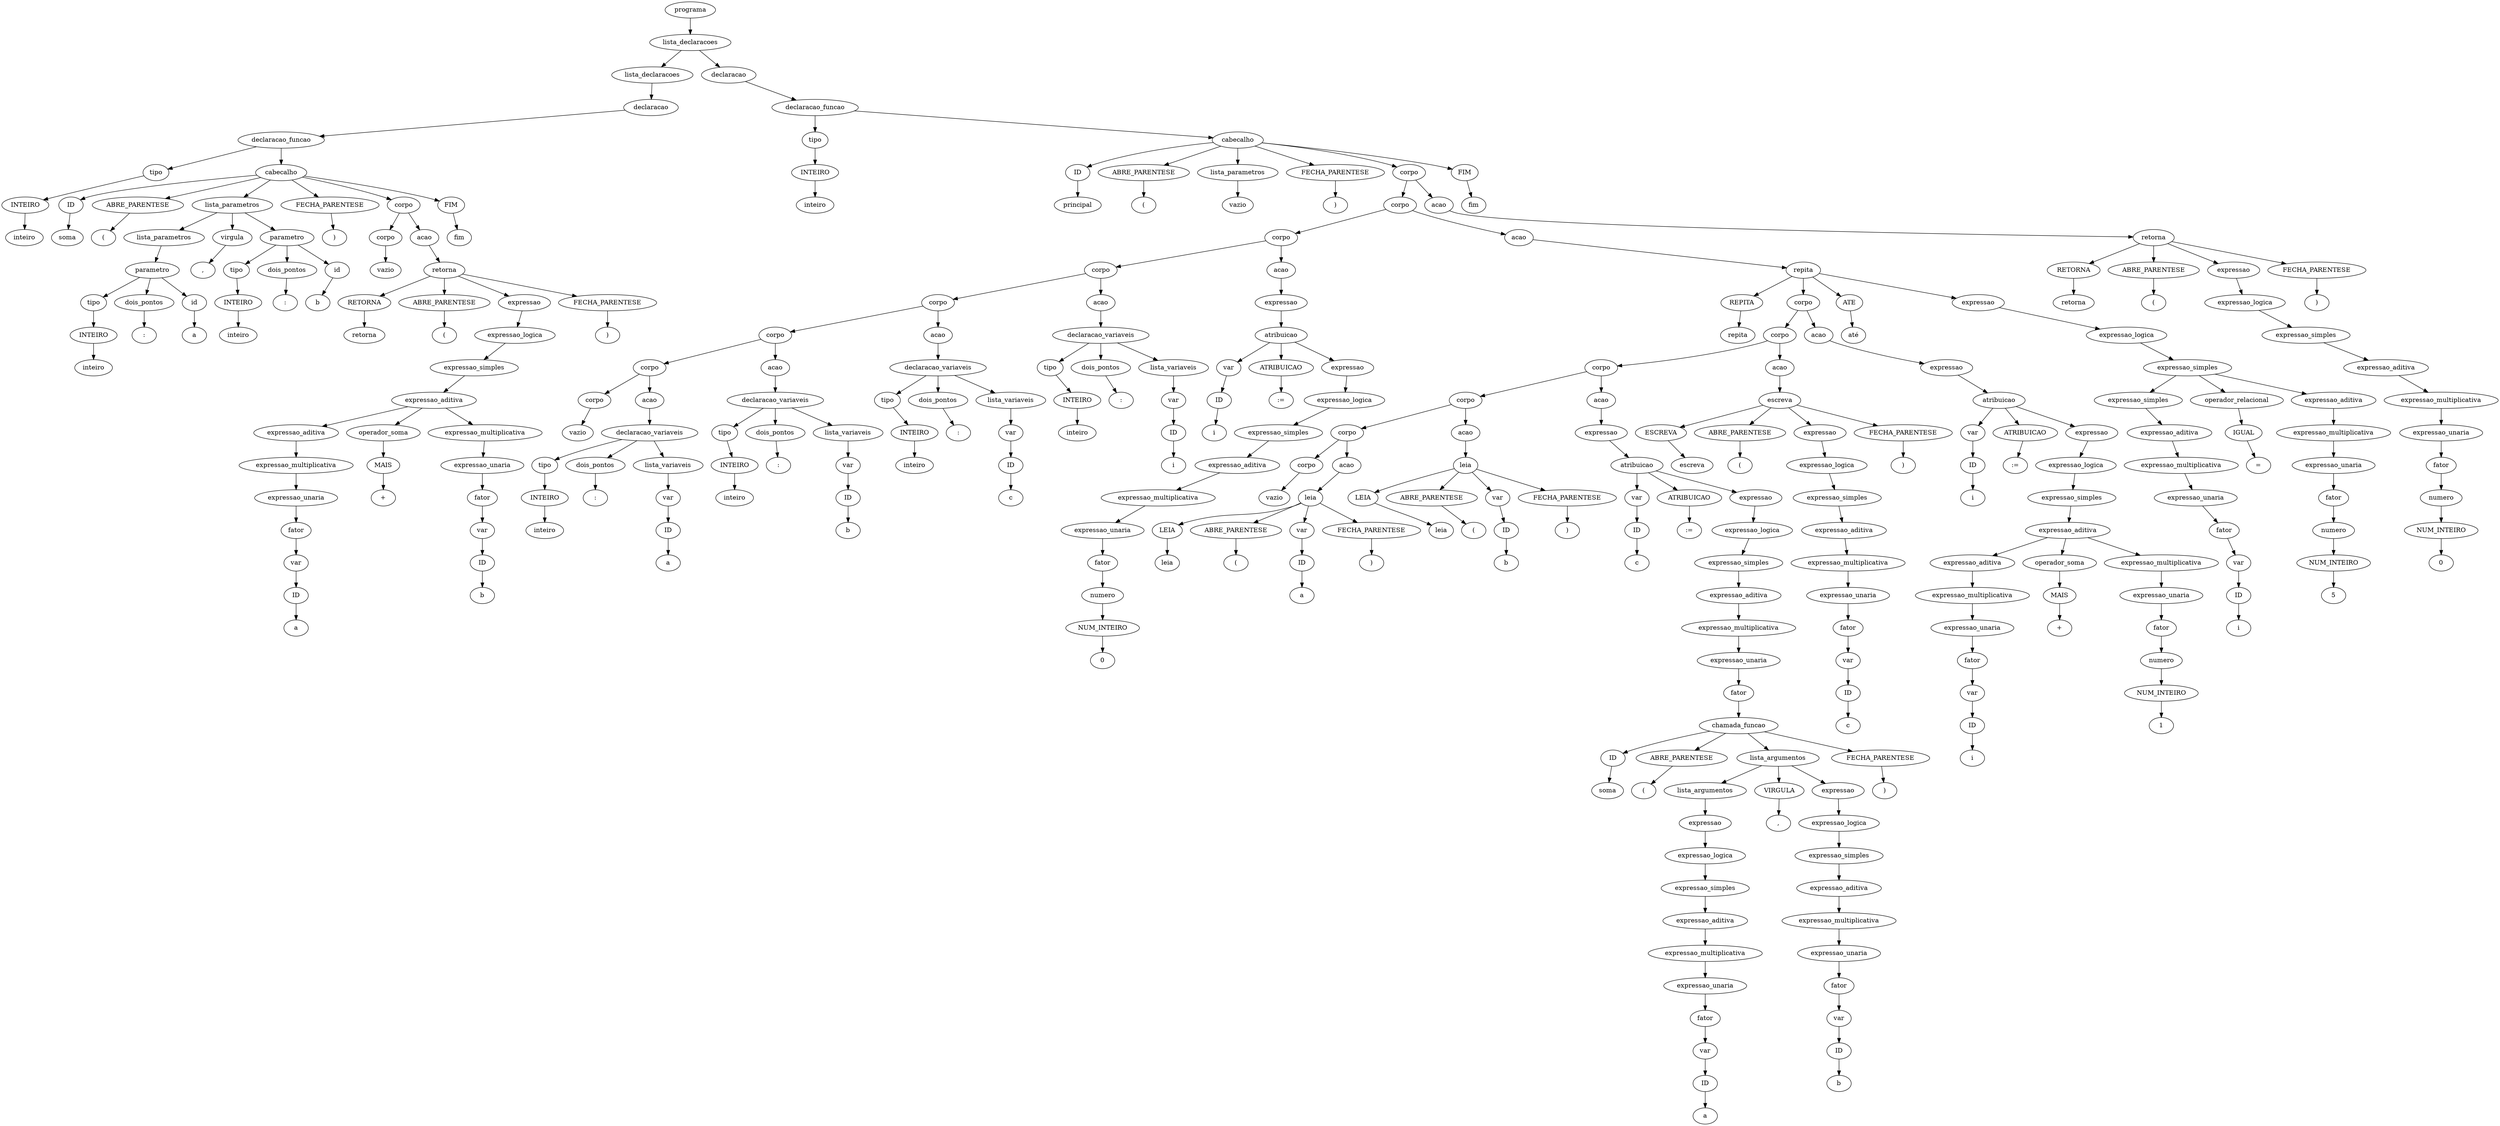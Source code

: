 digraph tree {
    "0x7f6d0280b040" [label="programa"];
    "0x7f6d027a8dc0" [label="lista_declaracoes"];
    "0x7f6d027bf340" [label="lista_declaracoes"];
    "0x7f6d02926490" [label="declaracao"];
    "0x7f6d029264f0" [label="declaracao_funcao"];
    "0x7f6d0280b100" [label="tipo"];
    "0x7f6d0280b0a0" [label="INTEIRO"];
    "0x7f6d027bf520" [label="inteiro"];
    "0x7f6d0279e4c0" [label="cabecalho"];
    "0x7f6d0279ef40" [label="ID"];
    "0x7f6d0279ef70" [label="soma"];
    "0x7f6d0279eb80" [label="ABRE_PARENTESE"];
    "0x7f6d0279ec10" [label="("];
    "0x7f6d027bf3a0" [label="lista_parametros"];
    "0x7f6d027bf430" [label="lista_parametros"];
    "0x7f6d027bf280" [label="parametro"];
    "0x7f6d0277e4c0" [label="tipo"];
    "0x7f6d029264c0" [label="INTEIRO"];
    "0x7f6d027bf5e0" [label="inteiro"];
    "0x7f6d027bf0a0" [label="dois_pontos"];
    "0x7f6d0279e790" [label=":"];
    "0x7f6d0279e400" [label="id"];
    "0x7f6d0279e490" [label="a"];
    "0x7f6d0279e460" [label="virgula"];
    "0x7f6d0279e4f0" [label=","];
    "0x7f6d027bf310" [label="parametro"];
    "0x7f6d0279e520" [label="tipo"];
    "0x7f6d0279e7c0" [label="INTEIRO"];
    "0x7f6d0279e640" [label="inteiro"];
    "0x7f6d027bf370" [label="dois_pontos"];
    "0x7f6d0279e820" [label=":"];
    "0x7f6d0279e7f0" [label="id"];
    "0x7f6d0279e760" [label="b"];
    "0x7f6d0279ec40" [label="FECHA_PARENTESE"];
    "0x7f6d0279efa0" [label=")"];
    "0x7f6d0279edc0" [label="corpo"];
    "0x7f6d0279e700" [label="corpo"];
    "0x7f6d0279e730" [label="vazio"];
    "0x7f6d0279ee20" [label="acao"];
    "0x7f6d0279eaf0" [label="retorna"];
    "0x7f6d0279ea90" [label="RETORNA"];
    "0x7f6d0279ee50" [label="retorna"];
    "0x7f6d0279ee80" [label="ABRE_PARENTESE"];
    "0x7f6d0279eeb0" [label="("];
    "0x7f6d0279ed30" [label="expressao"];
    "0x7f6d0279ed00" [label="expressao_logica"];
    "0x7f6d0279ea60" [label="expressao_simples"];
    "0x7f6d0279eb50" [label="expressao_aditiva"];
    "0x7f6d0279e940" [label="expressao_aditiva"];
    "0x7f6d0279ea30" [label="expressao_multiplicativa"];
    "0x7f6d0279e610" [label="expressao_unaria"];
    "0x7f6d0279e910" [label="fator"];
    "0x7f6d0279e670" [label="var"];
    "0x7f6d0279e5b0" [label="ID"];
    "0x7f6d0279ea00" [label="a"];
    "0x7f6d0279ebb0" [label="operador_soma"];
    "0x7f6d0279e9d0" [label="MAIS"];
    "0x7f6d0279eac0" [label="+"];
    "0x7f6d0279ecd0" [label="expressao_multiplicativa"];
    "0x7f6d0279ebe0" [label="expressao_unaria"];
    "0x7f6d0279eb20" [label="fator"];
    "0x7f6d0279e970" [label="var"];
    "0x7f6d0279e9a0" [label="ID"];
    "0x7f6d0279eca0" [label="b"];
    "0x7f6d0279eee0" [label="FECHA_PARENTESE"];
    "0x7f6d0279ef10" [label=")"];
    "0x7f6d0279efd0" [label="FIM"];
    "0x7f6d027a8040" [label="fim"];
    "0x7f6d0279ed60" [label="declaracao"];
    "0x7f6d027a8070" [label="declaracao_funcao"];
    "0x7f6d0277e4f0" [label="tipo"];
    "0x7f6d0280b070" [label="INTEIRO"];
    "0x7f6d0279e880" [label="inteiro"];
    "0x7f6d02677d60" [label="cabecalho"];
    "0x7f6d026812b0" [label="ID"];
    "0x7f6d026812e0" [label="principal"];
    "0x7f6d02681190" [label="ABRE_PARENTESE"];
    "0x7f6d02681040" [label="("];
    "0x7f6d027a8100" [label="lista_parametros"];
    "0x7f6d0279ed90" [label="vazio"];
    "0x7f6d026810d0" [label="FECHA_PARENTESE"];
    "0x7f6d02681310" [label=")"];
    "0x7f6d026772b0" [label="corpo"];
    "0x7f6d02677e20" [label="corpo"];
    "0x7f6d027a8fd0" [label="corpo"];
    "0x7f6d027a8b50" [label="corpo"];
    "0x7f6d027a8910" [label="corpo"];
    "0x7f6d027a86a0" [label="corpo"];
    "0x7f6d027a8430" [label="corpo"];
    "0x7f6d027a8280" [label="corpo"];
    "0x7f6d0279e580" [label="vazio"];
    "0x7f6d027a82b0" [label="acao"];
    "0x7f6d027a83d0" [label="declaracao_variaveis"];
    "0x7f6d027a80a0" [label="tipo"];
    "0x7f6d027a81c0" [label="INTEIRO"];
    "0x7f6d027a83a0" [label="inteiro"];
    "0x7f6d027a8490" [label="dois_pontos"];
    "0x7f6d027a85b0" [label=":"];
    "0x7f6d027a8400" [label="lista_variaveis"];
    "0x7f6d027a8220" [label="var"];
    "0x7f6d027a8160" [label="ID"];
    "0x7f6d027a84f0" [label="a"];
    "0x7f6d027a8580" [label="acao"];
    "0x7f6d027a8640" [label="declaracao_variaveis"];
    "0x7f6d0279ec70" [label="tipo"];
    "0x7f6d027a8250" [label="INTEIRO"];
    "0x7f6d027a85e0" [label="inteiro"];
    "0x7f6d027a8700" [label="dois_pontos"];
    "0x7f6d027a8820" [label=":"];
    "0x7f6d027a8670" [label="lista_variaveis"];
    "0x7f6d027a84c0" [label="var"];
    "0x7f6d027a8460" [label="ID"];
    "0x7f6d027a8760" [label="b"];
    "0x7f6d027a87f0" [label="acao"];
    "0x7f6d027a88b0" [label="declaracao_variaveis"];
    "0x7f6d027a8340" [label="tipo"];
    "0x7f6d027a82e0" [label="INTEIRO"];
    "0x7f6d027a8850" [label="inteiro"];
    "0x7f6d027a8970" [label="dois_pontos"];
    "0x7f6d027a8a90" [label=":"];
    "0x7f6d027a88e0" [label="lista_variaveis"];
    "0x7f6d027a8730" [label="var"];
    "0x7f6d027a86d0" [label="ID"];
    "0x7f6d027a89d0" [label="c"];
    "0x7f6d027a8a60" [label="acao"];
    "0x7f6d027a8af0" [label="declaracao_variaveis"];
    "0x7f6d027a8550" [label="tipo"];
    "0x7f6d027a8310" [label="INTEIRO"];
    "0x7f6d027a8ac0" [label="inteiro"];
    "0x7f6d027a8bb0" [label="dois_pontos"];
    "0x7f6d027a8cd0" [label=":"];
    "0x7f6d027a8b20" [label="lista_variaveis"];
    "0x7f6d027a89a0" [label="var"];
    "0x7f6d027a8940" [label="ID"];
    "0x7f6d027a8c10" [label="i"];
    "0x7f6d027a8f70" [label="acao"];
    "0x7f6d027a8ca0" [label="expressao"];
    "0x7f6d027a8f10" [label="atribuicao"];
    "0x7f6d027a87c0" [label="var"];
    "0x7f6d027a8520" [label="ID"];
    "0x7f6d027a8d00" [label="i"];
    "0x7f6d027a8fa0" [label="ATRIBUICAO"];
    "0x7f6d026f4070" [label=":="];
    "0x7f6d027a8ee0" [label="expressao"];
    "0x7f6d027a8eb0" [label="expressao_logica"];
    "0x7f6d027a8df0" [label="expressao_simples"];
    "0x7f6d027a8d90" [label="expressao_aditiva"];
    "0x7f6d027a8e80" [label="expressao_multiplicativa"];
    "0x7f6d027a8d30" [label="expressao_unaria"];
    "0x7f6d027a8d60" [label="fator"];
    "0x7f6d027a8be0" [label="numero"];
    "0x7f6d027a8b80" [label="NUM_INTEIRO"];
    "0x7f6d027a8e50" [label="0"];
    "0x7f6d027a8e20" [label="acao"];
    "0x7f6d02677dc0" [label="repita"];
    "0x7f6d02677e50" [label="REPITA"];
    "0x7f6d02677df0" [label="repita"];
    "0x7f6d026779a0" [label="corpo"];
    "0x7f6d026f4ac0" [label="corpo"];
    "0x7f6d026f4f10" [label="corpo"];
    "0x7f6d026f44f0" [label="corpo"];
    "0x7f6d026f42e0" [label="corpo"];
    "0x7f6d027a8a00" [label="corpo"];
    "0x7f6d027a8a30" [label="vazio"];
    "0x7f6d026f43a0" [label="acao"];
    "0x7f6d026f41c0" [label="leia"];
    "0x7f6d026f41f0" [label="LEIA"];
    "0x7f6d026f43d0" [label="leia"];
    "0x7f6d026f4400" [label="ABRE_PARENTESE"];
    "0x7f6d026f4430" [label="("];
    "0x7f6d026f40a0" [label="var"];
    "0x7f6d026f4040" [label="ID"];
    "0x7f6d026f42b0" [label="a"];
    "0x7f6d026f4460" [label="FECHA_PARENTESE"];
    "0x7f6d026f4490" [label=")"];
    "0x7f6d026f45e0" [label="acao"];
    "0x7f6d026f4130" [label="leia"];
    "0x7f6d026f4280" [label="LEIA"];
    "0x7f6d026f4610" [label="leia"];
    "0x7f6d026f4640" [label="ABRE_PARENTESE"];
    "0x7f6d026f4670" [label="("];
    "0x7f6d027a8790" [label="var"];
    "0x7f6d027a8c70" [label="ID"];
    "0x7f6d026f44c0" [label="b"];
    "0x7f6d026f46a0" [label="FECHA_PARENTESE"];
    "0x7f6d026f46d0" [label=")"];
    "0x7f6d026f4c70" [label="acao"];
    "0x7f6d026f4580" [label="expressao"];
    "0x7f6d026f4250" [label="atribuicao"];
    "0x7f6d026f4100" [label="var"];
    "0x7f6d026f40d0" [label="ID"];
    "0x7f6d026f4700" [label="c"];
    "0x7f6d026f4d00" [label="ATRIBUICAO"];
    "0x7f6d026f4ee0" [label=":="];
    "0x7f6d026f4220" [label="expressao"];
    "0x7f6d026f4eb0" [label="expressao_logica"];
    "0x7f6d026f4dc0" [label="expressao_simples"];
    "0x7f6d026f4520" [label="expressao_aditiva"];
    "0x7f6d026f4e80" [label="expressao_multiplicativa"];
    "0x7f6d026f4d60" [label="expressao_unaria"];
    "0x7f6d026f4e20" [label="fator"];
    "0x7f6d026f49a0" [label="chamada_funcao"];
    "0x7f6d026f4a30" [label="ID"];
    "0x7f6d026f47f0" [label="soma"];
    "0x7f6d026f4820" [label="ABRE_PARENTESE"];
    "0x7f6d026f4c40" [label="("];
    "0x7f6d026f4c10" [label="lista_argumentos"];
    "0x7f6d026f4940" [label="lista_argumentos"];
    "0x7f6d026f4910" [label="expressao"];
    "0x7f6d026f48e0" [label="expressao_logica"];
    "0x7f6d026f4850" [label="expressao_simples"];
    "0x7f6d026f47c0" [label="expressao_aditiva"];
    "0x7f6d026f48b0" [label="expressao_multiplicativa"];
    "0x7f6d026f4730" [label="expressao_unaria"];
    "0x7f6d026f4790" [label="fator"];
    "0x7f6d026f45b0" [label="var"];
    "0x7f6d026f4550" [label="ID"];
    "0x7f6d026f4880" [label="a"];
    "0x7f6d026f4ca0" [label="VIRGULA"];
    "0x7f6d026f4d30" [label=","];
    "0x7f6d026f4be0" [label="expressao"];
    "0x7f6d026f4bb0" [label="expressao_logica"];
    "0x7f6d026f4b20" [label="expressao_simples"];
    "0x7f6d026f4a90" [label="expressao_aditiva"];
    "0x7f6d026f4b80" [label="expressao_multiplicativa"];
    "0x7f6d026f49d0" [label="expressao_unaria"];
    "0x7f6d026f4a60" [label="fator"];
    "0x7f6d026f4970" [label="var"];
    "0x7f6d026f4a00" [label="ID"];
    "0x7f6d026f4b50" [label="b"];
    "0x7f6d026f4cd0" [label="FECHA_PARENTESE"];
    "0x7f6d026f4e50" [label=")"];
    "0x7f6d026f4df0" [label="acao"];
    "0x7f6d02677100" [label="escreva"];
    "0x7f6d026771c0" [label="ESCREVA"];
    "0x7f6d026773d0" [label="escreva"];
    "0x7f6d02677430" [label="ABRE_PARENTESE"];
    "0x7f6d02677460" [label="("];
    "0x7f6d026770d0" [label="expressao"];
    "0x7f6d026770a0" [label="expressao_logica"];
    "0x7f6d02677070" [label="expressao_simples"];
    "0x7f6d026f4fa0" [label="expressao_aditiva"];
    "0x7f6d026f4160" [label="expressao_multiplicativa"];
    "0x7f6d026f4f40" [label="expressao_unaria"];
    "0x7f6d026f4f70" [label="fator"];
    "0x7f6d026f4370" [label="var"];
    "0x7f6d026f4310" [label="ID"];
    "0x7f6d026f4340" [label="c"];
    "0x7f6d02677490" [label="FECHA_PARENTESE"];
    "0x7f6d026774c0" [label=")"];
    "0x7f6d02677970" [label="acao"];
    "0x7f6d026f4fd0" [label="expressao"];
    "0x7f6d026776a0" [label="atribuicao"];
    "0x7f6d026f4af0" [label="var"];
    "0x7f6d026f4190" [label="ID"];
    "0x7f6d026774f0" [label="i"];
    "0x7f6d02677640" [label="ATRIBUICAO"];
    "0x7f6d02677910" [label=":="];
    "0x7f6d026778e0" [label="expressao"];
    "0x7f6d026778b0" [label="expressao_logica"];
    "0x7f6d02677610" [label="expressao_simples"];
    "0x7f6d02677700" [label="expressao_aditiva"];
    "0x7f6d026771f0" [label="expressao_aditiva"];
    "0x7f6d026775e0" [label="expressao_multiplicativa"];
    "0x7f6d02677520" [label="expressao_unaria"];
    "0x7f6d02677130" [label="fator"];
    "0x7f6d02677310" [label="var"];
    "0x7f6d02677250" [label="ID"];
    "0x7f6d026775b0" [label="i"];
    "0x7f6d02677760" [label="operador_soma"];
    "0x7f6d02677580" [label="MAIS"];
    "0x7f6d02677670" [label="+"];
    "0x7f6d02677880" [label="expressao_multiplicativa"];
    "0x7f6d02677790" [label="expressao_unaria"];
    "0x7f6d026776d0" [label="fator"];
    "0x7f6d02677040" [label="numero"];
    "0x7f6d02677550" [label="NUM_INTEIRO"];
    "0x7f6d02677850" [label="1"];
    "0x7f6d02677e80" [label="ATE"];
    "0x7f6d02677eb0" [label="até"];
    "0x7f6d02677d90" [label="expressao"];
    "0x7f6d02677ac0" [label="expressao_logica"];
    "0x7f6d02677ca0" [label="expressao_simples"];
    "0x7f6d02677a60" [label="expressao_simples"];
    "0x7f6d02677730" [label="expressao_aditiva"];
    "0x7f6d02677190" [label="expressao_multiplicativa"];
    "0x7f6d026779d0" [label="expressao_unaria"];
    "0x7f6d02677940" [label="fator"];
    "0x7f6d026f4d90" [label="var"];
    "0x7f6d026f4760" [label="ID"];
    "0x7f6d02677370" [label="i"];
    "0x7f6d02677a90" [label="operador_relacional"];
    "0x7f6d02677b20" [label="IGUAL"];
    "0x7f6d02677c10" [label="="];
    "0x7f6d02677bb0" [label="expressao_aditiva"];
    "0x7f6d02677d30" [label="expressao_multiplicativa"];
    "0x7f6d02677c40" [label="expressao_unaria"];
    "0x7f6d02677b80" [label="fator"];
    "0x7f6d02677a00" [label="numero"];
    "0x7f6d02677a30" [label="NUM_INTEIRO"];
    "0x7f6d02677d00" [label="5"];
    "0x7f6d02677cd0" [label="acao"];
    "0x7f6d02677fd0" [label="retorna"];
    "0x7f6d026810a0" [label="RETORNA"];
    "0x7f6d026811c0" [label="retorna"];
    "0x7f6d026811f0" [label="ABRE_PARENTESE"];
    "0x7f6d02681220" [label="("];
    "0x7f6d02677fa0" [label="expressao"];
    "0x7f6d02677f70" [label="expressao_logica"];
    "0x7f6d02677f40" [label="expressao_simples"];
    "0x7f6d026777c0" [label="expressao_aditiva"];
    "0x7f6d02677f10" [label="expressao_multiplicativa"];
    "0x7f6d02677be0" [label="expressao_unaria"];
    "0x7f6d02677820" [label="fator"];
    "0x7f6d027a8c40" [label="numero"];
    "0x7f6d027a8f40" [label="NUM_INTEIRO"];
    "0x7f6d02677ee0" [label="0"];
    "0x7f6d02681250" [label="FECHA_PARENTESE"];
    "0x7f6d02681280" [label=")"];
    "0x7f6d02681340" [label="FIM"];
    "0x7f6d02681370" [label="fim"];
    "0x7f6d0280b040" -> "0x7f6d027a8dc0";
    "0x7f6d027a8dc0" -> "0x7f6d027bf340";
    "0x7f6d027a8dc0" -> "0x7f6d0279ed60";
    "0x7f6d027bf340" -> "0x7f6d02926490";
    "0x7f6d02926490" -> "0x7f6d029264f0";
    "0x7f6d029264f0" -> "0x7f6d0280b100";
    "0x7f6d029264f0" -> "0x7f6d0279e4c0";
    "0x7f6d0280b100" -> "0x7f6d0280b0a0";
    "0x7f6d0280b0a0" -> "0x7f6d027bf520";
    "0x7f6d0279e4c0" -> "0x7f6d0279ef40";
    "0x7f6d0279e4c0" -> "0x7f6d0279eb80";
    "0x7f6d0279e4c0" -> "0x7f6d027bf3a0";
    "0x7f6d0279e4c0" -> "0x7f6d0279ec40";
    "0x7f6d0279e4c0" -> "0x7f6d0279edc0";
    "0x7f6d0279e4c0" -> "0x7f6d0279efd0";
    "0x7f6d0279ef40" -> "0x7f6d0279ef70";
    "0x7f6d0279eb80" -> "0x7f6d0279ec10";
    "0x7f6d027bf3a0" -> "0x7f6d027bf430";
    "0x7f6d027bf3a0" -> "0x7f6d0279e460";
    "0x7f6d027bf3a0" -> "0x7f6d027bf310";
    "0x7f6d027bf430" -> "0x7f6d027bf280";
    "0x7f6d027bf280" -> "0x7f6d0277e4c0";
    "0x7f6d027bf280" -> "0x7f6d027bf0a0";
    "0x7f6d027bf280" -> "0x7f6d0279e400";
    "0x7f6d0277e4c0" -> "0x7f6d029264c0";
    "0x7f6d029264c0" -> "0x7f6d027bf5e0";
    "0x7f6d027bf0a0" -> "0x7f6d0279e790";
    "0x7f6d0279e400" -> "0x7f6d0279e490";
    "0x7f6d0279e460" -> "0x7f6d0279e4f0";
    "0x7f6d027bf310" -> "0x7f6d0279e520";
    "0x7f6d027bf310" -> "0x7f6d027bf370";
    "0x7f6d027bf310" -> "0x7f6d0279e7f0";
    "0x7f6d0279e520" -> "0x7f6d0279e7c0";
    "0x7f6d0279e7c0" -> "0x7f6d0279e640";
    "0x7f6d027bf370" -> "0x7f6d0279e820";
    "0x7f6d0279e7f0" -> "0x7f6d0279e760";
    "0x7f6d0279ec40" -> "0x7f6d0279efa0";
    "0x7f6d0279edc0" -> "0x7f6d0279e700";
    "0x7f6d0279edc0" -> "0x7f6d0279ee20";
    "0x7f6d0279e700" -> "0x7f6d0279e730";
    "0x7f6d0279ee20" -> "0x7f6d0279eaf0";
    "0x7f6d0279eaf0" -> "0x7f6d0279ea90";
    "0x7f6d0279eaf0" -> "0x7f6d0279ee80";
    "0x7f6d0279eaf0" -> "0x7f6d0279ed30";
    "0x7f6d0279eaf0" -> "0x7f6d0279eee0";
    "0x7f6d0279ea90" -> "0x7f6d0279ee50";
    "0x7f6d0279ee80" -> "0x7f6d0279eeb0";
    "0x7f6d0279ed30" -> "0x7f6d0279ed00";
    "0x7f6d0279ed00" -> "0x7f6d0279ea60";
    "0x7f6d0279ea60" -> "0x7f6d0279eb50";
    "0x7f6d0279eb50" -> "0x7f6d0279e940";
    "0x7f6d0279eb50" -> "0x7f6d0279ebb0";
    "0x7f6d0279eb50" -> "0x7f6d0279ecd0";
    "0x7f6d0279e940" -> "0x7f6d0279ea30";
    "0x7f6d0279ea30" -> "0x7f6d0279e610";
    "0x7f6d0279e610" -> "0x7f6d0279e910";
    "0x7f6d0279e910" -> "0x7f6d0279e670";
    "0x7f6d0279e670" -> "0x7f6d0279e5b0";
    "0x7f6d0279e5b0" -> "0x7f6d0279ea00";
    "0x7f6d0279ebb0" -> "0x7f6d0279e9d0";
    "0x7f6d0279e9d0" -> "0x7f6d0279eac0";
    "0x7f6d0279ecd0" -> "0x7f6d0279ebe0";
    "0x7f6d0279ebe0" -> "0x7f6d0279eb20";
    "0x7f6d0279eb20" -> "0x7f6d0279e970";
    "0x7f6d0279e970" -> "0x7f6d0279e9a0";
    "0x7f6d0279e9a0" -> "0x7f6d0279eca0";
    "0x7f6d0279eee0" -> "0x7f6d0279ef10";
    "0x7f6d0279efd0" -> "0x7f6d027a8040";
    "0x7f6d0279ed60" -> "0x7f6d027a8070";
    "0x7f6d027a8070" -> "0x7f6d0277e4f0";
    "0x7f6d027a8070" -> "0x7f6d02677d60";
    "0x7f6d0277e4f0" -> "0x7f6d0280b070";
    "0x7f6d0280b070" -> "0x7f6d0279e880";
    "0x7f6d02677d60" -> "0x7f6d026812b0";
    "0x7f6d02677d60" -> "0x7f6d02681190";
    "0x7f6d02677d60" -> "0x7f6d027a8100";
    "0x7f6d02677d60" -> "0x7f6d026810d0";
    "0x7f6d02677d60" -> "0x7f6d026772b0";
    "0x7f6d02677d60" -> "0x7f6d02681340";
    "0x7f6d026812b0" -> "0x7f6d026812e0";
    "0x7f6d02681190" -> "0x7f6d02681040";
    "0x7f6d027a8100" -> "0x7f6d0279ed90";
    "0x7f6d026810d0" -> "0x7f6d02681310";
    "0x7f6d026772b0" -> "0x7f6d02677e20";
    "0x7f6d026772b0" -> "0x7f6d02677cd0";
    "0x7f6d02677e20" -> "0x7f6d027a8fd0";
    "0x7f6d02677e20" -> "0x7f6d027a8e20";
    "0x7f6d027a8fd0" -> "0x7f6d027a8b50";
    "0x7f6d027a8fd0" -> "0x7f6d027a8f70";
    "0x7f6d027a8b50" -> "0x7f6d027a8910";
    "0x7f6d027a8b50" -> "0x7f6d027a8a60";
    "0x7f6d027a8910" -> "0x7f6d027a86a0";
    "0x7f6d027a8910" -> "0x7f6d027a87f0";
    "0x7f6d027a86a0" -> "0x7f6d027a8430";
    "0x7f6d027a86a0" -> "0x7f6d027a8580";
    "0x7f6d027a8430" -> "0x7f6d027a8280";
    "0x7f6d027a8430" -> "0x7f6d027a82b0";
    "0x7f6d027a8280" -> "0x7f6d0279e580";
    "0x7f6d027a82b0" -> "0x7f6d027a83d0";
    "0x7f6d027a83d0" -> "0x7f6d027a80a0";
    "0x7f6d027a83d0" -> "0x7f6d027a8490";
    "0x7f6d027a83d0" -> "0x7f6d027a8400";
    "0x7f6d027a80a0" -> "0x7f6d027a81c0";
    "0x7f6d027a81c0" -> "0x7f6d027a83a0";
    "0x7f6d027a8490" -> "0x7f6d027a85b0";
    "0x7f6d027a8400" -> "0x7f6d027a8220";
    "0x7f6d027a8220" -> "0x7f6d027a8160";
    "0x7f6d027a8160" -> "0x7f6d027a84f0";
    "0x7f6d027a8580" -> "0x7f6d027a8640";
    "0x7f6d027a8640" -> "0x7f6d0279ec70";
    "0x7f6d027a8640" -> "0x7f6d027a8700";
    "0x7f6d027a8640" -> "0x7f6d027a8670";
    "0x7f6d0279ec70" -> "0x7f6d027a8250";
    "0x7f6d027a8250" -> "0x7f6d027a85e0";
    "0x7f6d027a8700" -> "0x7f6d027a8820";
    "0x7f6d027a8670" -> "0x7f6d027a84c0";
    "0x7f6d027a84c0" -> "0x7f6d027a8460";
    "0x7f6d027a8460" -> "0x7f6d027a8760";
    "0x7f6d027a87f0" -> "0x7f6d027a88b0";
    "0x7f6d027a88b0" -> "0x7f6d027a8340";
    "0x7f6d027a88b0" -> "0x7f6d027a8970";
    "0x7f6d027a88b0" -> "0x7f6d027a88e0";
    "0x7f6d027a8340" -> "0x7f6d027a82e0";
    "0x7f6d027a82e0" -> "0x7f6d027a8850";
    "0x7f6d027a8970" -> "0x7f6d027a8a90";
    "0x7f6d027a88e0" -> "0x7f6d027a8730";
    "0x7f6d027a8730" -> "0x7f6d027a86d0";
    "0x7f6d027a86d0" -> "0x7f6d027a89d0";
    "0x7f6d027a8a60" -> "0x7f6d027a8af0";
    "0x7f6d027a8af0" -> "0x7f6d027a8550";
    "0x7f6d027a8af0" -> "0x7f6d027a8bb0";
    "0x7f6d027a8af0" -> "0x7f6d027a8b20";
    "0x7f6d027a8550" -> "0x7f6d027a8310";
    "0x7f6d027a8310" -> "0x7f6d027a8ac0";
    "0x7f6d027a8bb0" -> "0x7f6d027a8cd0";
    "0x7f6d027a8b20" -> "0x7f6d027a89a0";
    "0x7f6d027a89a0" -> "0x7f6d027a8940";
    "0x7f6d027a8940" -> "0x7f6d027a8c10";
    "0x7f6d027a8f70" -> "0x7f6d027a8ca0";
    "0x7f6d027a8ca0" -> "0x7f6d027a8f10";
    "0x7f6d027a8f10" -> "0x7f6d027a87c0";
    "0x7f6d027a8f10" -> "0x7f6d027a8fa0";
    "0x7f6d027a8f10" -> "0x7f6d027a8ee0";
    "0x7f6d027a87c0" -> "0x7f6d027a8520";
    "0x7f6d027a8520" -> "0x7f6d027a8d00";
    "0x7f6d027a8fa0" -> "0x7f6d026f4070";
    "0x7f6d027a8ee0" -> "0x7f6d027a8eb0";
    "0x7f6d027a8eb0" -> "0x7f6d027a8df0";
    "0x7f6d027a8df0" -> "0x7f6d027a8d90";
    "0x7f6d027a8d90" -> "0x7f6d027a8e80";
    "0x7f6d027a8e80" -> "0x7f6d027a8d30";
    "0x7f6d027a8d30" -> "0x7f6d027a8d60";
    "0x7f6d027a8d60" -> "0x7f6d027a8be0";
    "0x7f6d027a8be0" -> "0x7f6d027a8b80";
    "0x7f6d027a8b80" -> "0x7f6d027a8e50";
    "0x7f6d027a8e20" -> "0x7f6d02677dc0";
    "0x7f6d02677dc0" -> "0x7f6d02677e50";
    "0x7f6d02677dc0" -> "0x7f6d026779a0";
    "0x7f6d02677dc0" -> "0x7f6d02677e80";
    "0x7f6d02677dc0" -> "0x7f6d02677d90";
    "0x7f6d02677e50" -> "0x7f6d02677df0";
    "0x7f6d026779a0" -> "0x7f6d026f4ac0";
    "0x7f6d026779a0" -> "0x7f6d02677970";
    "0x7f6d026f4ac0" -> "0x7f6d026f4f10";
    "0x7f6d026f4ac0" -> "0x7f6d026f4df0";
    "0x7f6d026f4f10" -> "0x7f6d026f44f0";
    "0x7f6d026f4f10" -> "0x7f6d026f4c70";
    "0x7f6d026f44f0" -> "0x7f6d026f42e0";
    "0x7f6d026f44f0" -> "0x7f6d026f45e0";
    "0x7f6d026f42e0" -> "0x7f6d027a8a00";
    "0x7f6d026f42e0" -> "0x7f6d026f43a0";
    "0x7f6d027a8a00" -> "0x7f6d027a8a30";
    "0x7f6d026f43a0" -> "0x7f6d026f41c0";
    "0x7f6d026f41c0" -> "0x7f6d026f41f0";
    "0x7f6d026f41c0" -> "0x7f6d026f4400";
    "0x7f6d026f41c0" -> "0x7f6d026f40a0";
    "0x7f6d026f41c0" -> "0x7f6d026f4460";
    "0x7f6d026f41f0" -> "0x7f6d026f43d0";
    "0x7f6d026f4400" -> "0x7f6d026f4430";
    "0x7f6d026f40a0" -> "0x7f6d026f4040";
    "0x7f6d026f4040" -> "0x7f6d026f42b0";
    "0x7f6d026f4460" -> "0x7f6d026f4490";
    "0x7f6d026f45e0" -> "0x7f6d026f4130";
    "0x7f6d026f4130" -> "0x7f6d026f4280";
    "0x7f6d026f4130" -> "0x7f6d026f4640";
    "0x7f6d026f4130" -> "0x7f6d027a8790";
    "0x7f6d026f4130" -> "0x7f6d026f46a0";
    "0x7f6d026f4280" -> "0x7f6d026f4610";
    "0x7f6d026f4640" -> "0x7f6d026f4670";
    "0x7f6d027a8790" -> "0x7f6d027a8c70";
    "0x7f6d027a8c70" -> "0x7f6d026f44c0";
    "0x7f6d026f46a0" -> "0x7f6d026f46d0";
    "0x7f6d026f4c70" -> "0x7f6d026f4580";
    "0x7f6d026f4580" -> "0x7f6d026f4250";
    "0x7f6d026f4250" -> "0x7f6d026f4100";
    "0x7f6d026f4250" -> "0x7f6d026f4d00";
    "0x7f6d026f4250" -> "0x7f6d026f4220";
    "0x7f6d026f4100" -> "0x7f6d026f40d0";
    "0x7f6d026f40d0" -> "0x7f6d026f4700";
    "0x7f6d026f4d00" -> "0x7f6d026f4ee0";
    "0x7f6d026f4220" -> "0x7f6d026f4eb0";
    "0x7f6d026f4eb0" -> "0x7f6d026f4dc0";
    "0x7f6d026f4dc0" -> "0x7f6d026f4520";
    "0x7f6d026f4520" -> "0x7f6d026f4e80";
    "0x7f6d026f4e80" -> "0x7f6d026f4d60";
    "0x7f6d026f4d60" -> "0x7f6d026f4e20";
    "0x7f6d026f4e20" -> "0x7f6d026f49a0";
    "0x7f6d026f49a0" -> "0x7f6d026f4a30";
    "0x7f6d026f49a0" -> "0x7f6d026f4820";
    "0x7f6d026f49a0" -> "0x7f6d026f4c10";
    "0x7f6d026f49a0" -> "0x7f6d026f4cd0";
    "0x7f6d026f4a30" -> "0x7f6d026f47f0";
    "0x7f6d026f4820" -> "0x7f6d026f4c40";
    "0x7f6d026f4c10" -> "0x7f6d026f4940";
    "0x7f6d026f4c10" -> "0x7f6d026f4ca0";
    "0x7f6d026f4c10" -> "0x7f6d026f4be0";
    "0x7f6d026f4940" -> "0x7f6d026f4910";
    "0x7f6d026f4910" -> "0x7f6d026f48e0";
    "0x7f6d026f48e0" -> "0x7f6d026f4850";
    "0x7f6d026f4850" -> "0x7f6d026f47c0";
    "0x7f6d026f47c0" -> "0x7f6d026f48b0";
    "0x7f6d026f48b0" -> "0x7f6d026f4730";
    "0x7f6d026f4730" -> "0x7f6d026f4790";
    "0x7f6d026f4790" -> "0x7f6d026f45b0";
    "0x7f6d026f45b0" -> "0x7f6d026f4550";
    "0x7f6d026f4550" -> "0x7f6d026f4880";
    "0x7f6d026f4ca0" -> "0x7f6d026f4d30";
    "0x7f6d026f4be0" -> "0x7f6d026f4bb0";
    "0x7f6d026f4bb0" -> "0x7f6d026f4b20";
    "0x7f6d026f4b20" -> "0x7f6d026f4a90";
    "0x7f6d026f4a90" -> "0x7f6d026f4b80";
    "0x7f6d026f4b80" -> "0x7f6d026f49d0";
    "0x7f6d026f49d0" -> "0x7f6d026f4a60";
    "0x7f6d026f4a60" -> "0x7f6d026f4970";
    "0x7f6d026f4970" -> "0x7f6d026f4a00";
    "0x7f6d026f4a00" -> "0x7f6d026f4b50";
    "0x7f6d026f4cd0" -> "0x7f6d026f4e50";
    "0x7f6d026f4df0" -> "0x7f6d02677100";
    "0x7f6d02677100" -> "0x7f6d026771c0";
    "0x7f6d02677100" -> "0x7f6d02677430";
    "0x7f6d02677100" -> "0x7f6d026770d0";
    "0x7f6d02677100" -> "0x7f6d02677490";
    "0x7f6d026771c0" -> "0x7f6d026773d0";
    "0x7f6d02677430" -> "0x7f6d02677460";
    "0x7f6d026770d0" -> "0x7f6d026770a0";
    "0x7f6d026770a0" -> "0x7f6d02677070";
    "0x7f6d02677070" -> "0x7f6d026f4fa0";
    "0x7f6d026f4fa0" -> "0x7f6d026f4160";
    "0x7f6d026f4160" -> "0x7f6d026f4f40";
    "0x7f6d026f4f40" -> "0x7f6d026f4f70";
    "0x7f6d026f4f70" -> "0x7f6d026f4370";
    "0x7f6d026f4370" -> "0x7f6d026f4310";
    "0x7f6d026f4310" -> "0x7f6d026f4340";
    "0x7f6d02677490" -> "0x7f6d026774c0";
    "0x7f6d02677970" -> "0x7f6d026f4fd0";
    "0x7f6d026f4fd0" -> "0x7f6d026776a0";
    "0x7f6d026776a0" -> "0x7f6d026f4af0";
    "0x7f6d026776a0" -> "0x7f6d02677640";
    "0x7f6d026776a0" -> "0x7f6d026778e0";
    "0x7f6d026f4af0" -> "0x7f6d026f4190";
    "0x7f6d026f4190" -> "0x7f6d026774f0";
    "0x7f6d02677640" -> "0x7f6d02677910";
    "0x7f6d026778e0" -> "0x7f6d026778b0";
    "0x7f6d026778b0" -> "0x7f6d02677610";
    "0x7f6d02677610" -> "0x7f6d02677700";
    "0x7f6d02677700" -> "0x7f6d026771f0";
    "0x7f6d02677700" -> "0x7f6d02677760";
    "0x7f6d02677700" -> "0x7f6d02677880";
    "0x7f6d026771f0" -> "0x7f6d026775e0";
    "0x7f6d026775e0" -> "0x7f6d02677520";
    "0x7f6d02677520" -> "0x7f6d02677130";
    "0x7f6d02677130" -> "0x7f6d02677310";
    "0x7f6d02677310" -> "0x7f6d02677250";
    "0x7f6d02677250" -> "0x7f6d026775b0";
    "0x7f6d02677760" -> "0x7f6d02677580";
    "0x7f6d02677580" -> "0x7f6d02677670";
    "0x7f6d02677880" -> "0x7f6d02677790";
    "0x7f6d02677790" -> "0x7f6d026776d0";
    "0x7f6d026776d0" -> "0x7f6d02677040";
    "0x7f6d02677040" -> "0x7f6d02677550";
    "0x7f6d02677550" -> "0x7f6d02677850";
    "0x7f6d02677e80" -> "0x7f6d02677eb0";
    "0x7f6d02677d90" -> "0x7f6d02677ac0";
    "0x7f6d02677ac0" -> "0x7f6d02677ca0";
    "0x7f6d02677ca0" -> "0x7f6d02677a60";
    "0x7f6d02677ca0" -> "0x7f6d02677a90";
    "0x7f6d02677ca0" -> "0x7f6d02677bb0";
    "0x7f6d02677a60" -> "0x7f6d02677730";
    "0x7f6d02677730" -> "0x7f6d02677190";
    "0x7f6d02677190" -> "0x7f6d026779d0";
    "0x7f6d026779d0" -> "0x7f6d02677940";
    "0x7f6d02677940" -> "0x7f6d026f4d90";
    "0x7f6d026f4d90" -> "0x7f6d026f4760";
    "0x7f6d026f4760" -> "0x7f6d02677370";
    "0x7f6d02677a90" -> "0x7f6d02677b20";
    "0x7f6d02677b20" -> "0x7f6d02677c10";
    "0x7f6d02677bb0" -> "0x7f6d02677d30";
    "0x7f6d02677d30" -> "0x7f6d02677c40";
    "0x7f6d02677c40" -> "0x7f6d02677b80";
    "0x7f6d02677b80" -> "0x7f6d02677a00";
    "0x7f6d02677a00" -> "0x7f6d02677a30";
    "0x7f6d02677a30" -> "0x7f6d02677d00";
    "0x7f6d02677cd0" -> "0x7f6d02677fd0";
    "0x7f6d02677fd0" -> "0x7f6d026810a0";
    "0x7f6d02677fd0" -> "0x7f6d026811f0";
    "0x7f6d02677fd0" -> "0x7f6d02677fa0";
    "0x7f6d02677fd0" -> "0x7f6d02681250";
    "0x7f6d026810a0" -> "0x7f6d026811c0";
    "0x7f6d026811f0" -> "0x7f6d02681220";
    "0x7f6d02677fa0" -> "0x7f6d02677f70";
    "0x7f6d02677f70" -> "0x7f6d02677f40";
    "0x7f6d02677f40" -> "0x7f6d026777c0";
    "0x7f6d026777c0" -> "0x7f6d02677f10";
    "0x7f6d02677f10" -> "0x7f6d02677be0";
    "0x7f6d02677be0" -> "0x7f6d02677820";
    "0x7f6d02677820" -> "0x7f6d027a8c40";
    "0x7f6d027a8c40" -> "0x7f6d027a8f40";
    "0x7f6d027a8f40" -> "0x7f6d02677ee0";
    "0x7f6d02681250" -> "0x7f6d02681280";
    "0x7f6d02681340" -> "0x7f6d02681370";
}
